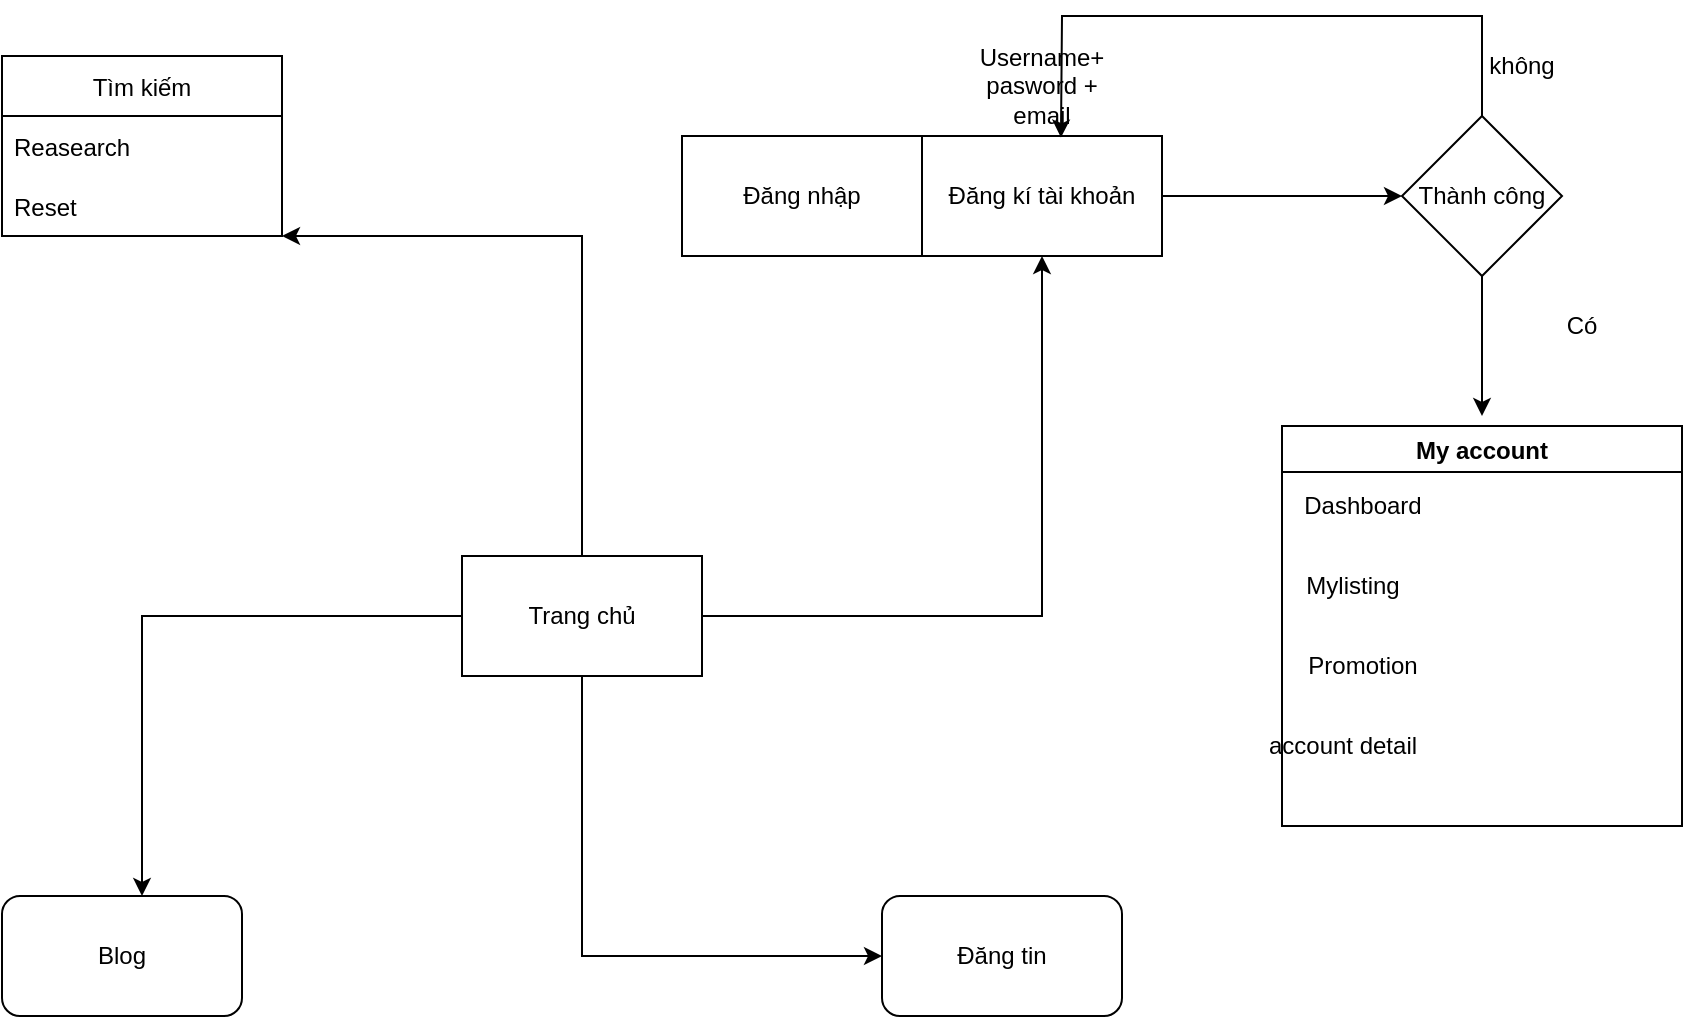 <mxfile version="20.4.0" type="github">
  <diagram name="Page-1" id="5d7acffa-a066-3a61-03fe-96351882024d">
    <mxGraphModel dx="1934" dy="1142" grid="1" gridSize="10" guides="1" tooltips="1" connect="1" arrows="1" fold="1" page="1" pageScale="1" pageWidth="1100" pageHeight="850" background="#ffffff" math="0" shadow="0">
      <root>
        <mxCell id="0" />
        <mxCell id="1" parent="0" />
        <mxCell id="KGGcfLkiDgx1GtvcXzr1-1" value="Trang chủ" style="rounded=0;whiteSpace=wrap;html=1;" vertex="1" parent="1">
          <mxGeometry x="460" y="390" width="120" height="60" as="geometry" />
        </mxCell>
        <mxCell id="KGGcfLkiDgx1GtvcXzr1-3" value="Đăng kí tài khoản" style="rounded=0;whiteSpace=wrap;html=1;" vertex="1" parent="1">
          <mxGeometry x="690" y="180" width="120" height="60" as="geometry" />
        </mxCell>
        <mxCell id="KGGcfLkiDgx1GtvcXzr1-4" value="Blog" style="rounded=1;whiteSpace=wrap;html=1;" vertex="1" parent="1">
          <mxGeometry x="230" y="560" width="120" height="60" as="geometry" />
        </mxCell>
        <mxCell id="KGGcfLkiDgx1GtvcXzr1-6" value="Đăng tin" style="rounded=1;whiteSpace=wrap;html=1;" vertex="1" parent="1">
          <mxGeometry x="670" y="560" width="120" height="60" as="geometry" />
        </mxCell>
        <mxCell id="KGGcfLkiDgx1GtvcXzr1-7" value="" style="endArrow=classic;html=1;rounded=0;entryX=0.5;entryY=1;entryDx=0;entryDy=0;exitX=1;exitY=0.5;exitDx=0;exitDy=0;" edge="1" parent="1" source="KGGcfLkiDgx1GtvcXzr1-1" target="KGGcfLkiDgx1GtvcXzr1-3">
          <mxGeometry width="50" height="50" relative="1" as="geometry">
            <mxPoint x="450" y="520" as="sourcePoint" />
            <mxPoint x="500" y="470" as="targetPoint" />
            <Array as="points">
              <mxPoint x="750" y="420" />
            </Array>
          </mxGeometry>
        </mxCell>
        <mxCell id="KGGcfLkiDgx1GtvcXzr1-8" value="Username+ pasword + email" style="text;html=1;strokeColor=none;fillColor=none;align=center;verticalAlign=middle;whiteSpace=wrap;rounded=0;" vertex="1" parent="1">
          <mxGeometry x="720" y="140" width="60" height="30" as="geometry" />
        </mxCell>
        <mxCell id="KGGcfLkiDgx1GtvcXzr1-9" value="Thành công" style="rhombus;whiteSpace=wrap;html=1;" vertex="1" parent="1">
          <mxGeometry x="930" y="170" width="80" height="80" as="geometry" />
        </mxCell>
        <mxCell id="KGGcfLkiDgx1GtvcXzr1-10" value="" style="endArrow=classic;html=1;rounded=0;entryX=0;entryY=0.5;entryDx=0;entryDy=0;exitX=1;exitY=0.5;exitDx=0;exitDy=0;" edge="1" parent="1" source="KGGcfLkiDgx1GtvcXzr1-3" target="KGGcfLkiDgx1GtvcXzr1-9">
          <mxGeometry width="50" height="50" relative="1" as="geometry">
            <mxPoint x="780" y="240" as="sourcePoint" />
            <mxPoint x="830" y="190" as="targetPoint" />
          </mxGeometry>
        </mxCell>
        <mxCell id="KGGcfLkiDgx1GtvcXzr1-11" value="" style="endArrow=classic;html=1;rounded=0;entryX=0.579;entryY=0.013;entryDx=0;entryDy=0;entryPerimeter=0;exitX=0.5;exitY=0;exitDx=0;exitDy=0;" edge="1" parent="1" source="KGGcfLkiDgx1GtvcXzr1-9" target="KGGcfLkiDgx1GtvcXzr1-3">
          <mxGeometry width="50" height="50" relative="1" as="geometry">
            <mxPoint x="780" y="240" as="sourcePoint" />
            <mxPoint x="830" y="190" as="targetPoint" />
            <Array as="points">
              <mxPoint x="970" y="120" />
              <mxPoint x="760" y="120" />
            </Array>
          </mxGeometry>
        </mxCell>
        <mxCell id="KGGcfLkiDgx1GtvcXzr1-12" value="không" style="text;html=1;strokeColor=none;fillColor=none;align=center;verticalAlign=middle;whiteSpace=wrap;rounded=0;" vertex="1" parent="1">
          <mxGeometry x="960" y="130" width="60" height="30" as="geometry" />
        </mxCell>
        <mxCell id="KGGcfLkiDgx1GtvcXzr1-14" value="Có" style="text;html=1;strokeColor=none;fillColor=none;align=center;verticalAlign=middle;whiteSpace=wrap;rounded=0;" vertex="1" parent="1">
          <mxGeometry x="990" y="260" width="60" height="30" as="geometry" />
        </mxCell>
        <mxCell id="KGGcfLkiDgx1GtvcXzr1-15" value="" style="endArrow=classic;html=1;rounded=0;exitX=0.5;exitY=1;exitDx=0;exitDy=0;" edge="1" parent="1" source="KGGcfLkiDgx1GtvcXzr1-9">
          <mxGeometry width="50" height="50" relative="1" as="geometry">
            <mxPoint x="830" y="420" as="sourcePoint" />
            <mxPoint x="970" y="320" as="targetPoint" />
          </mxGeometry>
        </mxCell>
        <mxCell id="KGGcfLkiDgx1GtvcXzr1-16" value="My account" style="swimlane;" vertex="1" parent="1">
          <mxGeometry x="870" y="325" width="200" height="200" as="geometry" />
        </mxCell>
        <mxCell id="KGGcfLkiDgx1GtvcXzr1-17" value="Dashboard" style="text;html=1;align=center;verticalAlign=middle;resizable=0;points=[];autosize=1;strokeColor=none;fillColor=none;" vertex="1" parent="KGGcfLkiDgx1GtvcXzr1-16">
          <mxGeometry y="25" width="80" height="30" as="geometry" />
        </mxCell>
        <mxCell id="KGGcfLkiDgx1GtvcXzr1-18" value="Mylisting" style="text;html=1;align=center;verticalAlign=middle;resizable=0;points=[];autosize=1;strokeColor=none;fillColor=none;" vertex="1" parent="KGGcfLkiDgx1GtvcXzr1-16">
          <mxGeometry y="65" width="70" height="30" as="geometry" />
        </mxCell>
        <mxCell id="KGGcfLkiDgx1GtvcXzr1-19" value="Promotion&lt;br&gt;" style="text;html=1;align=center;verticalAlign=middle;resizable=0;points=[];autosize=1;strokeColor=none;fillColor=none;" vertex="1" parent="KGGcfLkiDgx1GtvcXzr1-16">
          <mxGeometry y="105" width="80" height="30" as="geometry" />
        </mxCell>
        <mxCell id="KGGcfLkiDgx1GtvcXzr1-20" value="account detail" style="text;html=1;align=center;verticalAlign=middle;resizable=0;points=[];autosize=1;strokeColor=none;fillColor=none;" vertex="1" parent="KGGcfLkiDgx1GtvcXzr1-16">
          <mxGeometry x="-20" y="145" width="100" height="30" as="geometry" />
        </mxCell>
        <mxCell id="KGGcfLkiDgx1GtvcXzr1-21" value="Đăng nhập" style="rounded=0;whiteSpace=wrap;html=1;" vertex="1" parent="1">
          <mxGeometry x="570" y="180" width="120" height="60" as="geometry" />
        </mxCell>
        <mxCell id="KGGcfLkiDgx1GtvcXzr1-22" value="" style="endArrow=classic;html=1;rounded=0;entryX=1;entryY=0.5;entryDx=0;entryDy=0;exitX=0.5;exitY=0;exitDx=0;exitDy=0;" edge="1" parent="1" source="KGGcfLkiDgx1GtvcXzr1-1">
          <mxGeometry width="50" height="50" relative="1" as="geometry">
            <mxPoint x="540" y="370" as="sourcePoint" />
            <mxPoint x="370" y="230" as="targetPoint" />
            <Array as="points">
              <mxPoint x="520" y="230" />
            </Array>
          </mxGeometry>
        </mxCell>
        <mxCell id="KGGcfLkiDgx1GtvcXzr1-23" value="Tìm kiếm" style="swimlane;fontStyle=0;childLayout=stackLayout;horizontal=1;startSize=30;horizontalStack=0;resizeParent=1;resizeParentMax=0;resizeLast=0;collapsible=1;marginBottom=0;" vertex="1" parent="1">
          <mxGeometry x="230" y="140" width="140" height="90" as="geometry" />
        </mxCell>
        <mxCell id="KGGcfLkiDgx1GtvcXzr1-24" value="Reasearch" style="text;strokeColor=none;fillColor=none;align=left;verticalAlign=middle;spacingLeft=4;spacingRight=4;overflow=hidden;points=[[0,0.5],[1,0.5]];portConstraint=eastwest;rotatable=0;" vertex="1" parent="KGGcfLkiDgx1GtvcXzr1-23">
          <mxGeometry y="30" width="140" height="30" as="geometry" />
        </mxCell>
        <mxCell id="KGGcfLkiDgx1GtvcXzr1-25" value="Reset" style="text;strokeColor=none;fillColor=none;align=left;verticalAlign=middle;spacingLeft=4;spacingRight=4;overflow=hidden;points=[[0,0.5],[1,0.5]];portConstraint=eastwest;rotatable=0;" vertex="1" parent="KGGcfLkiDgx1GtvcXzr1-23">
          <mxGeometry y="60" width="140" height="30" as="geometry" />
        </mxCell>
        <mxCell id="KGGcfLkiDgx1GtvcXzr1-27" value="" style="endArrow=classic;html=1;rounded=0;exitX=0;exitY=0.5;exitDx=0;exitDy=0;" edge="1" parent="1" source="KGGcfLkiDgx1GtvcXzr1-1">
          <mxGeometry width="50" height="50" relative="1" as="geometry">
            <mxPoint x="250" y="610" as="sourcePoint" />
            <mxPoint x="300" y="560" as="targetPoint" />
            <Array as="points">
              <mxPoint x="300" y="420" />
            </Array>
          </mxGeometry>
        </mxCell>
        <mxCell id="KGGcfLkiDgx1GtvcXzr1-28" value="" style="endArrow=classic;html=1;rounded=0;entryX=0;entryY=0.5;entryDx=0;entryDy=0;exitX=0.5;exitY=1;exitDx=0;exitDy=0;" edge="1" parent="1" source="KGGcfLkiDgx1GtvcXzr1-1" target="KGGcfLkiDgx1GtvcXzr1-6">
          <mxGeometry width="50" height="50" relative="1" as="geometry">
            <mxPoint x="600" y="550" as="sourcePoint" />
            <mxPoint x="650" y="500" as="targetPoint" />
            <Array as="points">
              <mxPoint x="520" y="590" />
            </Array>
          </mxGeometry>
        </mxCell>
      </root>
    </mxGraphModel>
  </diagram>
</mxfile>
